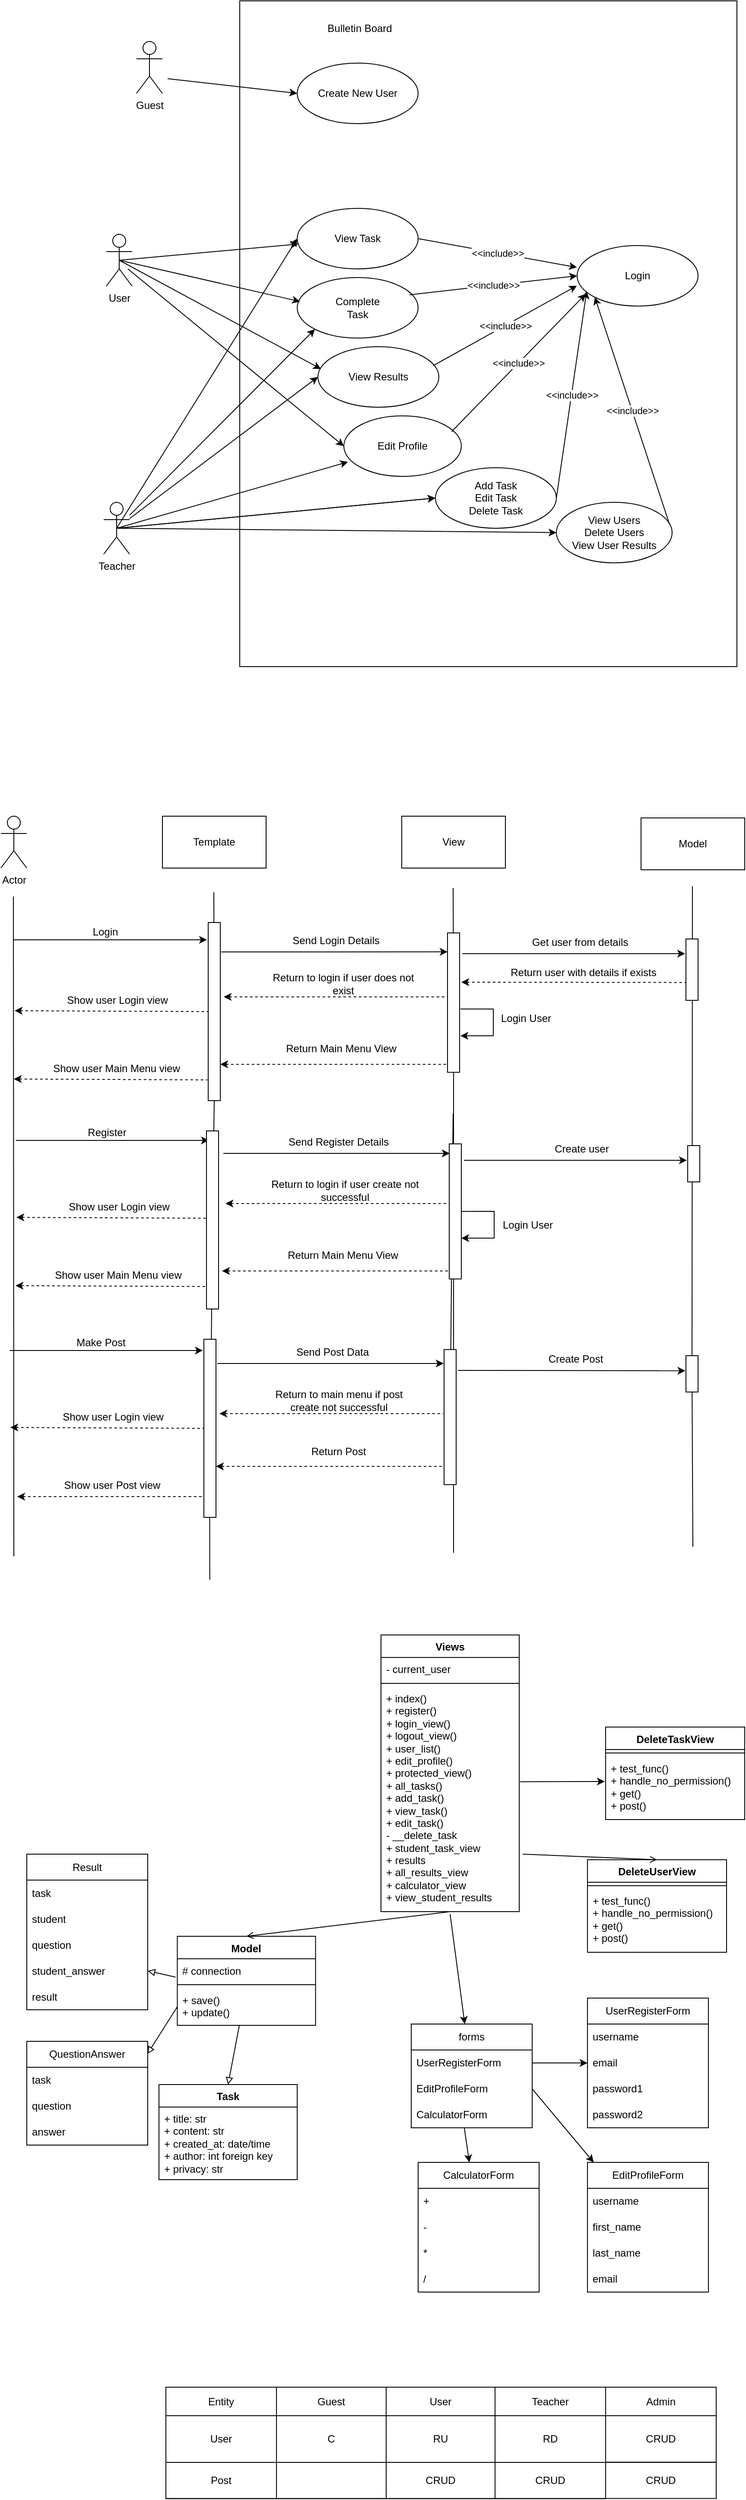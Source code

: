 <mxfile version="24.5.3" type="device">
  <diagram name="Page-1" id="8F4t9_7MLq8L4dwUqWH9">
    <mxGraphModel dx="2520" dy="3168" grid="1" gridSize="10" guides="1" tooltips="1" connect="1" arrows="1" fold="1" page="1" pageScale="1" pageWidth="827" pageHeight="1169" math="0" shadow="0">
      <root>
        <mxCell id="0" />
        <mxCell id="1" parent="0" />
        <mxCell id="VmfIMUJna8uvAX_Nch5G-1" value="" style="endArrow=none;html=1;rounded=0;" parent="1" target="VmfIMUJna8uvAX_Nch5G-127" edge="1">
          <mxGeometry width="50" height="50" relative="1" as="geometry">
            <mxPoint x="230.122" y="222" as="sourcePoint" />
            <mxPoint x="233.5" y="-88" as="targetPoint" />
          </mxGeometry>
        </mxCell>
        <mxCell id="VmfIMUJna8uvAX_Nch5G-2" value="" style="rounded=0;whiteSpace=wrap;html=1;" parent="1" vertex="1">
          <mxGeometry x="263.5" y="-1380" width="575.5" height="770" as="geometry" />
        </mxCell>
        <mxCell id="VmfIMUJna8uvAX_Nch5G-3" value="Model" style="swimlane;fontStyle=1;align=center;verticalAlign=top;childLayout=stackLayout;horizontal=1;startSize=26;horizontalStack=0;resizeParent=1;resizeParentMax=0;resizeLast=0;collapsible=1;marginBottom=0;whiteSpace=wrap;html=1;" parent="1" vertex="1">
          <mxGeometry x="191.25" y="858.5" width="160" height="103" as="geometry" />
        </mxCell>
        <mxCell id="VmfIMUJna8uvAX_Nch5G-4" value="# connection" style="text;strokeColor=none;fillColor=none;align=left;verticalAlign=top;spacingLeft=4;spacingRight=4;overflow=hidden;rotatable=0;points=[[0,0.5],[1,0.5]];portConstraint=eastwest;whiteSpace=wrap;html=1;" parent="VmfIMUJna8uvAX_Nch5G-3" vertex="1">
          <mxGeometry y="26" width="160" height="26" as="geometry" />
        </mxCell>
        <mxCell id="VmfIMUJna8uvAX_Nch5G-5" value="" style="line;strokeWidth=1;fillColor=none;align=left;verticalAlign=middle;spacingTop=-1;spacingLeft=3;spacingRight=3;rotatable=0;labelPosition=right;points=[];portConstraint=eastwest;strokeColor=inherit;" parent="VmfIMUJna8uvAX_Nch5G-3" vertex="1">
          <mxGeometry y="52" width="160" height="8" as="geometry" />
        </mxCell>
        <mxCell id="VmfIMUJna8uvAX_Nch5G-6" value="&lt;div&gt;+ save()&lt;/div&gt;&lt;div&gt;+ update()&lt;br&gt;&lt;/div&gt;" style="text;strokeColor=none;fillColor=none;align=left;verticalAlign=top;spacingLeft=4;spacingRight=4;overflow=hidden;rotatable=0;points=[[0,0.5],[1,0.5]];portConstraint=eastwest;whiteSpace=wrap;html=1;" parent="VmfIMUJna8uvAX_Nch5G-3" vertex="1">
          <mxGeometry y="60" width="160" height="43" as="geometry" />
        </mxCell>
        <mxCell id="VmfIMUJna8uvAX_Nch5G-7" value="Views" style="swimlane;fontStyle=1;align=center;verticalAlign=top;childLayout=stackLayout;horizontal=1;startSize=26;horizontalStack=0;resizeParent=1;resizeParentMax=0;resizeLast=0;collapsible=1;marginBottom=0;whiteSpace=wrap;html=1;" parent="1" vertex="1">
          <mxGeometry x="427" y="510" width="160" height="320" as="geometry" />
        </mxCell>
        <mxCell id="VmfIMUJna8uvAX_Nch5G-8" value="- current_user" style="text;strokeColor=none;fillColor=none;align=left;verticalAlign=top;spacingLeft=4;spacingRight=4;overflow=hidden;rotatable=0;points=[[0,0.5],[1,0.5]];portConstraint=eastwest;whiteSpace=wrap;html=1;" parent="VmfIMUJna8uvAX_Nch5G-7" vertex="1">
          <mxGeometry y="26" width="160" height="26" as="geometry" />
        </mxCell>
        <mxCell id="VmfIMUJna8uvAX_Nch5G-9" value="" style="line;strokeWidth=1;fillColor=none;align=left;verticalAlign=middle;spacingTop=-1;spacingLeft=3;spacingRight=3;rotatable=0;labelPosition=right;points=[];portConstraint=eastwest;strokeColor=inherit;" parent="VmfIMUJna8uvAX_Nch5G-7" vertex="1">
          <mxGeometry y="52" width="160" height="8" as="geometry" />
        </mxCell>
        <mxCell id="VmfIMUJna8uvAX_Nch5G-10" value="&lt;div&gt;+ index()&lt;/div&gt;&lt;div&gt;+ register()&lt;/div&gt;&lt;div&gt;+ login_view()&lt;br&gt;+ logout_view()&lt;/div&gt;&lt;div&gt;+ user_list()&lt;/div&gt;&lt;div&gt;+ edit_profile()&lt;/div&gt;&lt;div&gt;&lt;span style=&quot;background-color: initial;&quot;&gt;+ protected_view()&lt;/span&gt;&lt;/div&gt;&lt;div&gt;&lt;span style=&quot;background-color: initial;&quot;&gt;+ all_tasks()&lt;/span&gt;&lt;/div&gt;&lt;div&gt;&lt;span style=&quot;background-color: initial;&quot;&gt;+ add_task()&lt;br&gt;+ view_task()&lt;br&gt;+ edit_task()&lt;br&gt;- __delete_task&lt;br&gt;+ student_task_view&lt;br&gt;+ results&lt;br&gt;+ all_results_view&lt;/span&gt;&lt;/div&gt;&lt;div&gt;+ calculator_view&lt;br&gt;+ view_student_results&lt;/div&gt;" style="text;strokeColor=none;fillColor=none;align=left;verticalAlign=top;spacingLeft=4;spacingRight=4;overflow=hidden;rotatable=0;points=[[0,0.5],[1,0.5]];portConstraint=eastwest;whiteSpace=wrap;html=1;" parent="VmfIMUJna8uvAX_Nch5G-7" vertex="1">
          <mxGeometry y="60" width="160" height="260" as="geometry" />
        </mxCell>
        <mxCell id="VmfIMUJna8uvAX_Nch5G-11" value="DeleteUserView" style="swimlane;fontStyle=1;align=center;verticalAlign=top;childLayout=stackLayout;horizontal=1;startSize=26;horizontalStack=0;resizeParent=1;resizeParentMax=0;resizeLast=0;collapsible=1;marginBottom=0;whiteSpace=wrap;html=1;" parent="1" vertex="1">
          <mxGeometry x="666" y="770" width="161" height="107" as="geometry" />
        </mxCell>
        <mxCell id="VmfIMUJna8uvAX_Nch5G-12" value="" style="line;strokeWidth=1;fillColor=none;align=left;verticalAlign=middle;spacingTop=-1;spacingLeft=3;spacingRight=3;rotatable=0;labelPosition=right;points=[];portConstraint=eastwest;strokeColor=inherit;" parent="VmfIMUJna8uvAX_Nch5G-11" vertex="1">
          <mxGeometry y="26" width="161" height="8" as="geometry" />
        </mxCell>
        <mxCell id="VmfIMUJna8uvAX_Nch5G-13" value="&lt;div&gt;+ test_func()&lt;br&gt;+ handle_no_permission()&lt;br&gt;+ get()&lt;/div&gt;&lt;div&gt;+ post()&lt;/div&gt;" style="text;strokeColor=none;fillColor=none;align=left;verticalAlign=top;spacingLeft=4;spacingRight=4;overflow=hidden;rotatable=0;points=[[0,0.5],[1,0.5]];portConstraint=eastwest;whiteSpace=wrap;html=1;" parent="VmfIMUJna8uvAX_Nch5G-11" vertex="1">
          <mxGeometry y="34" width="161" height="73" as="geometry" />
        </mxCell>
        <mxCell id="VmfIMUJna8uvAX_Nch5G-21" value="Task" style="swimlane;fontStyle=1;align=center;verticalAlign=top;childLayout=stackLayout;horizontal=1;startSize=26;horizontalStack=0;resizeParent=1;resizeParentMax=0;resizeLast=0;collapsible=1;marginBottom=0;whiteSpace=wrap;html=1;" parent="1" vertex="1">
          <mxGeometry x="170" y="1030" width="160" height="110" as="geometry" />
        </mxCell>
        <mxCell id="VmfIMUJna8uvAX_Nch5G-22" value="&lt;div&gt;&lt;span style=&quot;background-color: initial;&quot;&gt;+ title: str&lt;/span&gt;&lt;br&gt;&lt;/div&gt;&lt;div&gt;+ content: str&lt;br&gt;&lt;/div&gt;&lt;div&gt;+ created_at: date/time&lt;br&gt;+ author: int foreign key&lt;/div&gt;&lt;div&gt;+ privacy: str&lt;/div&gt;" style="text;strokeColor=none;fillColor=none;align=left;verticalAlign=top;spacingLeft=4;spacingRight=4;overflow=hidden;rotatable=0;points=[[0,0.5],[1,0.5]];portConstraint=eastwest;whiteSpace=wrap;html=1;" parent="VmfIMUJna8uvAX_Nch5G-21" vertex="1">
          <mxGeometry y="26" width="160" height="84" as="geometry" />
        </mxCell>
        <mxCell id="VmfIMUJna8uvAX_Nch5G-25" value="" style="endArrow=none;html=1;rounded=0;entryX=0.5;entryY=1;entryDx=0;entryDy=0;exitX=0.5;exitY=0;exitDx=0;exitDy=0;startArrow=open;startFill=0;" parent="1" source="VmfIMUJna8uvAX_Nch5G-3" target="VmfIMUJna8uvAX_Nch5G-7" edge="1">
          <mxGeometry width="50" height="50" relative="1" as="geometry">
            <mxPoint x="485" y="1035" as="sourcePoint" />
            <mxPoint x="535" y="985" as="targetPoint" />
          </mxGeometry>
        </mxCell>
        <mxCell id="VmfIMUJna8uvAX_Nch5G-26" value="" style="endArrow=none;html=1;rounded=0;exitX=0.5;exitY=0;exitDx=0;exitDy=0;entryX=1.025;entryY=0.744;entryDx=0;entryDy=0;endFill=0;startArrow=open;startFill=0;entryPerimeter=0;" parent="1" source="VmfIMUJna8uvAX_Nch5G-11" target="VmfIMUJna8uvAX_Nch5G-10" edge="1">
          <mxGeometry width="50" height="50" relative="1" as="geometry">
            <mxPoint x="485" y="1035" as="sourcePoint" />
            <mxPoint x="535" y="985" as="targetPoint" />
          </mxGeometry>
        </mxCell>
        <mxCell id="VmfIMUJna8uvAX_Nch5G-28" value="" style="endArrow=block;html=1;rounded=0;entryX=0.5;entryY=0;entryDx=0;entryDy=0;endFill=0;exitX=0.448;exitY=1.012;exitDx=0;exitDy=0;exitPerimeter=0;" parent="1" target="VmfIMUJna8uvAX_Nch5G-21" edge="1" source="VmfIMUJna8uvAX_Nch5G-6">
          <mxGeometry width="50" height="50" relative="1" as="geometry">
            <mxPoint x="238" y="918" as="sourcePoint" />
            <mxPoint x="76" y="994" as="targetPoint" />
          </mxGeometry>
        </mxCell>
        <mxCell id="VmfIMUJna8uvAX_Nch5G-30" value="Actor" style="shape=umlActor;verticalLabelPosition=bottom;verticalAlign=top;html=1;outlineConnect=0;" parent="1" vertex="1">
          <mxGeometry x="-13" y="-437" width="30" height="60" as="geometry" />
        </mxCell>
        <mxCell id="VmfIMUJna8uvAX_Nch5G-31" value="Template" style="rounded=0;whiteSpace=wrap;html=1;" parent="1" vertex="1">
          <mxGeometry x="174" y="-437" width="120" height="60" as="geometry" />
        </mxCell>
        <mxCell id="VmfIMUJna8uvAX_Nch5G-32" value="Model" style="rounded=0;whiteSpace=wrap;html=1;" parent="1" vertex="1">
          <mxGeometry x="728" y="-435" width="120" height="60" as="geometry" />
        </mxCell>
        <mxCell id="VmfIMUJna8uvAX_Nch5G-33" value="View" style="rounded=0;whiteSpace=wrap;html=1;" parent="1" vertex="1">
          <mxGeometry x="451" y="-437" width="120" height="60" as="geometry" />
        </mxCell>
        <mxCell id="VmfIMUJna8uvAX_Nch5G-34" value="" style="endArrow=none;html=1;rounded=0;" parent="1" edge="1">
          <mxGeometry width="50" height="50" relative="1" as="geometry">
            <mxPoint x="2" y="419" as="sourcePoint" />
            <mxPoint x="1.5" y="-344" as="targetPoint" />
          </mxGeometry>
        </mxCell>
        <mxCell id="VmfIMUJna8uvAX_Nch5G-35" value="" style="endArrow=none;html=1;rounded=0;" parent="1" source="VmfIMUJna8uvAX_Nch5G-50" edge="1">
          <mxGeometry width="50" height="50" relative="1" as="geometry">
            <mxPoint x="233.5" y="145" as="sourcePoint" />
            <mxPoint x="233.5" y="-349" as="targetPoint" />
          </mxGeometry>
        </mxCell>
        <mxCell id="VmfIMUJna8uvAX_Nch5G-36" value="" style="endArrow=none;html=1;rounded=0;" parent="1" source="VmfIMUJna8uvAX_Nch5G-52" edge="1">
          <mxGeometry width="50" height="50" relative="1" as="geometry">
            <mxPoint x="510.5" y="140" as="sourcePoint" />
            <mxPoint x="510.5" y="-354" as="targetPoint" />
          </mxGeometry>
        </mxCell>
        <mxCell id="VmfIMUJna8uvAX_Nch5G-37" value="" style="endArrow=none;html=1;rounded=0;" parent="1" source="VmfIMUJna8uvAX_Nch5G-126" edge="1">
          <mxGeometry width="50" height="50" relative="1" as="geometry">
            <mxPoint x="788" y="408" as="sourcePoint" />
            <mxPoint x="787.5" y="-356" as="targetPoint" />
          </mxGeometry>
        </mxCell>
        <mxCell id="VmfIMUJna8uvAX_Nch5G-38" value="" style="endArrow=classic;html=1;rounded=0;entryX=-0.107;entryY=0.097;entryDx=0;entryDy=0;entryPerimeter=0;" parent="1" target="VmfIMUJna8uvAX_Nch5G-50" edge="1">
          <mxGeometry width="50" height="50" relative="1" as="geometry">
            <mxPoint x="2" y="-294" as="sourcePoint" />
            <mxPoint x="208" y="-294" as="targetPoint" />
          </mxGeometry>
        </mxCell>
        <mxCell id="VmfIMUJna8uvAX_Nch5G-39" value="Login" style="text;html=1;align=center;verticalAlign=middle;whiteSpace=wrap;rounded=0;" parent="1" vertex="1">
          <mxGeometry x="27" y="-318" width="162" height="30" as="geometry" />
        </mxCell>
        <mxCell id="VmfIMUJna8uvAX_Nch5G-40" value="Return Main Menu View" style="text;html=1;align=center;verticalAlign=middle;whiteSpace=wrap;rounded=0;" parent="1" vertex="1">
          <mxGeometry x="300" y="-183" width="162" height="30" as="geometry" />
        </mxCell>
        <mxCell id="VmfIMUJna8uvAX_Nch5G-41" value="" style="endArrow=none;html=1;rounded=0;startArrow=classic;startFill=1;endFill=0;entryX=0;entryY=0.75;entryDx=0;entryDy=0;exitX=1;exitY=0.621;exitDx=0;exitDy=0;exitPerimeter=0;dashed=1;" parent="1" edge="1">
          <mxGeometry width="50" height="50" relative="1" as="geometry">
            <mxPoint x="241" y="-150.004" as="sourcePoint" />
            <mxPoint x="504" y="-149.94" as="targetPoint" />
          </mxGeometry>
        </mxCell>
        <mxCell id="VmfIMUJna8uvAX_Nch5G-42" value="Get user from details" style="text;html=1;align=center;verticalAlign=middle;whiteSpace=wrap;rounded=0;" parent="1" vertex="1">
          <mxGeometry x="555" y="-306" width="205" height="30" as="geometry" />
        </mxCell>
        <mxCell id="VmfIMUJna8uvAX_Nch5G-43" value="" style="endArrow=classic;html=1;rounded=0;" parent="1" edge="1">
          <mxGeometry width="50" height="50" relative="1" as="geometry">
            <mxPoint x="521" y="-278" as="sourcePoint" />
            <mxPoint x="779" y="-278" as="targetPoint" />
          </mxGeometry>
        </mxCell>
        <mxCell id="VmfIMUJna8uvAX_Nch5G-44" value="" style="endArrow=none;html=1;rounded=0;startArrow=classic;startFill=1;endFill=0;entryX=0;entryY=0.709;entryDx=0;entryDy=0;entryPerimeter=0;dashed=1;" parent="1" target="VmfIMUJna8uvAX_Nch5G-53" edge="1">
          <mxGeometry width="50" height="50" relative="1" as="geometry">
            <mxPoint x="520" y="-245" as="sourcePoint" />
            <mxPoint x="770" y="-243" as="targetPoint" />
          </mxGeometry>
        </mxCell>
        <mxCell id="VmfIMUJna8uvAX_Nch5G-45" value="Return user with details if exists" style="text;html=1;align=center;verticalAlign=middle;whiteSpace=wrap;rounded=0;" parent="1" vertex="1">
          <mxGeometry x="559" y="-271" width="205" height="30" as="geometry" />
        </mxCell>
        <mxCell id="VmfIMUJna8uvAX_Nch5G-46" value="Show user Main Menu view" style="text;html=1;align=center;verticalAlign=middle;whiteSpace=wrap;rounded=0;" parent="1" vertex="1">
          <mxGeometry x="40" y="-160" width="162" height="30" as="geometry" />
        </mxCell>
        <mxCell id="VmfIMUJna8uvAX_Nch5G-47" value="" style="endArrow=none;html=1;rounded=0;endFill=0;startArrow=classic;startFill=1;dashed=1;" parent="1" edge="1">
          <mxGeometry width="50" height="50" relative="1" as="geometry">
            <mxPoint x="2" y="-133" as="sourcePoint" />
            <mxPoint x="226" y="-132" as="targetPoint" />
          </mxGeometry>
        </mxCell>
        <mxCell id="VmfIMUJna8uvAX_Nch5G-48" value="" style="endArrow=none;html=1;rounded=0;startArrow=classic;startFill=1;endFill=0;dashed=1;" parent="1" edge="1">
          <mxGeometry width="50" height="50" relative="1" as="geometry">
            <mxPoint x="245" y="-228" as="sourcePoint" />
            <mxPoint x="504" y="-228" as="targetPoint" />
          </mxGeometry>
        </mxCell>
        <mxCell id="VmfIMUJna8uvAX_Nch5G-49" value="Return to login if user does not exist" style="text;html=1;align=center;verticalAlign=middle;whiteSpace=wrap;rounded=0;" parent="1" vertex="1">
          <mxGeometry x="297" y="-258" width="173" height="30" as="geometry" />
        </mxCell>
        <mxCell id="VmfIMUJna8uvAX_Nch5G-50" value="" style="rounded=0;whiteSpace=wrap;html=1;" parent="1" vertex="1">
          <mxGeometry x="227" y="-314" width="14" height="206" as="geometry" />
        </mxCell>
        <mxCell id="VmfIMUJna8uvAX_Nch5G-51" value="" style="endArrow=none;html=1;rounded=0;" parent="1" target="VmfIMUJna8uvAX_Nch5G-52" edge="1">
          <mxGeometry width="50" height="50" relative="1" as="geometry">
            <mxPoint x="511" y="415" as="sourcePoint" />
            <mxPoint x="510.5" y="-354" as="targetPoint" />
          </mxGeometry>
        </mxCell>
        <mxCell id="VmfIMUJna8uvAX_Nch5G-52" value="" style="rounded=0;whiteSpace=wrap;html=1;" parent="1" vertex="1">
          <mxGeometry x="504" y="-302" width="14" height="161.25" as="geometry" />
        </mxCell>
        <mxCell id="VmfIMUJna8uvAX_Nch5G-53" value="" style="rounded=0;whiteSpace=wrap;html=1;" parent="1" vertex="1">
          <mxGeometry x="780" y="-295" width="14" height="71" as="geometry" />
        </mxCell>
        <mxCell id="VmfIMUJna8uvAX_Nch5G-54" value="" style="endArrow=none;html=1;rounded=0;entryX=0.5;entryY=1;entryDx=0;entryDy=0;" parent="1" source="VmfIMUJna8uvAX_Nch5G-127" target="VmfIMUJna8uvAX_Nch5G-50" edge="1">
          <mxGeometry width="50" height="50" relative="1" as="geometry">
            <mxPoint x="230.122" y="222" as="sourcePoint" />
            <mxPoint x="233.5" y="-88" as="targetPoint" />
          </mxGeometry>
        </mxCell>
        <mxCell id="VmfIMUJna8uvAX_Nch5G-55" value="" style="endArrow=none;html=1;rounded=0;" parent="1" source="VmfIMUJna8uvAX_Nch5G-130" edge="1">
          <mxGeometry width="50" height="50" relative="1" as="geometry">
            <mxPoint x="506.353" y="324.25" as="sourcePoint" />
            <mxPoint x="510.5" y="-93" as="targetPoint" />
          </mxGeometry>
        </mxCell>
        <mxCell id="VmfIMUJna8uvAX_Nch5G-56" value="" style="endArrow=none;html=1;rounded=0;" parent="1" edge="1">
          <mxGeometry width="50" height="50" relative="1" as="geometry">
            <mxPoint x="228.822" y="446" as="sourcePoint" />
            <mxPoint x="228.5" y="259" as="targetPoint" />
          </mxGeometry>
        </mxCell>
        <mxCell id="VmfIMUJna8uvAX_Nch5G-57" value="Guest" style="shape=umlActor;verticalLabelPosition=bottom;verticalAlign=top;html=1;" parent="1" vertex="1">
          <mxGeometry x="144" y="-1333" width="30" height="60" as="geometry" />
        </mxCell>
        <mxCell id="VmfIMUJna8uvAX_Nch5G-59" value="User" style="shape=umlActor;verticalLabelPosition=bottom;verticalAlign=top;html=1;" parent="1" vertex="1">
          <mxGeometry x="109" y="-1110" width="30" height="60" as="geometry" />
        </mxCell>
        <mxCell id="VmfIMUJna8uvAX_Nch5G-62" value="Create New User" style="ellipse;whiteSpace=wrap;html=1;" parent="1" vertex="1">
          <mxGeometry x="330" y="-1308" width="140" height="70" as="geometry" />
        </mxCell>
        <mxCell id="VmfIMUJna8uvAX_Nch5G-63" value="Complete&lt;br&gt;Task" style="ellipse;whiteSpace=wrap;html=1;" parent="1" vertex="1">
          <mxGeometry x="330" y="-1060" width="140" height="70" as="geometry" />
        </mxCell>
        <mxCell id="VmfIMUJna8uvAX_Nch5G-65" value="" style="endArrow=classic;html=1;rounded=0;entryX=0;entryY=0.5;entryDx=0;entryDy=0;" parent="1" target="VmfIMUJna8uvAX_Nch5G-62" edge="1">
          <mxGeometry width="50" height="50" relative="1" as="geometry">
            <mxPoint x="180" y="-1290" as="sourcePoint" />
            <mxPoint x="212.5" y="-1287" as="targetPoint" />
          </mxGeometry>
        </mxCell>
        <mxCell id="VmfIMUJna8uvAX_Nch5G-66" value="" style="endArrow=classic;html=1;rounded=0;entryX=0;entryY=0.5;entryDx=0;entryDy=0;exitX=0.5;exitY=0.5;exitDx=0;exitDy=0;exitPerimeter=0;" parent="1" target="VmfIMUJna8uvAX_Nch5G-60" edge="1" source="uXSR7-SmREssKxC1hoRy-2">
          <mxGeometry width="50" height="50" relative="1" as="geometry">
            <mxPoint x="140" y="-970" as="sourcePoint" />
            <mxPoint x="325" y="-1022" as="targetPoint" />
          </mxGeometry>
        </mxCell>
        <mxCell id="VmfIMUJna8uvAX_Nch5G-67" value="" style="endArrow=classic;html=1;rounded=0;exitX=0.5;exitY=0.5;exitDx=0;exitDy=0;exitPerimeter=0;" parent="1" target="VmfIMUJna8uvAX_Nch5G-61" edge="1" source="VmfIMUJna8uvAX_Nch5G-59">
          <mxGeometry width="50" height="50" relative="1" as="geometry">
            <mxPoint x="140" y="-968" as="sourcePoint" />
            <mxPoint x="336" y="-1033" as="targetPoint" />
          </mxGeometry>
        </mxCell>
        <mxCell id="VmfIMUJna8uvAX_Nch5G-68" value="" style="endArrow=classic;html=1;rounded=0;entryX=0.023;entryY=0.396;entryDx=0;entryDy=0;entryPerimeter=0;exitX=0.5;exitY=0.5;exitDx=0;exitDy=0;exitPerimeter=0;" parent="1" target="VmfIMUJna8uvAX_Nch5G-63" edge="1" source="VmfIMUJna8uvAX_Nch5G-59">
          <mxGeometry width="50" height="50" relative="1" as="geometry">
            <mxPoint x="138" y="-967" as="sourcePoint" />
            <mxPoint x="315" y="-933" as="targetPoint" />
          </mxGeometry>
        </mxCell>
        <mxCell id="VmfIMUJna8uvAX_Nch5G-70" value="" style="childLayout=tableLayout;recursiveResize=0;shadow=0;fillColor=none;" parent="1" vertex="1">
          <mxGeometry x="178" y="1380" width="509" height="128.75" as="geometry" />
        </mxCell>
        <mxCell id="VmfIMUJna8uvAX_Nch5G-71" value="" style="shape=tableRow;horizontal=0;startSize=0;swimlaneHead=0;swimlaneBody=0;top=0;left=0;bottom=0;right=0;dropTarget=0;collapsible=0;recursiveResize=0;expand=0;fontStyle=0;fillColor=none;strokeColor=inherit;" parent="VmfIMUJna8uvAX_Nch5G-70" vertex="1">
          <mxGeometry width="509" height="33" as="geometry" />
        </mxCell>
        <mxCell id="VmfIMUJna8uvAX_Nch5G-72" value="Entity" style="connectable=0;recursiveResize=0;strokeColor=inherit;fillColor=none;align=center;whiteSpace=wrap;html=1;" parent="VmfIMUJna8uvAX_Nch5G-71" vertex="1">
          <mxGeometry width="128" height="33" as="geometry">
            <mxRectangle width="128" height="33" as="alternateBounds" />
          </mxGeometry>
        </mxCell>
        <mxCell id="VmfIMUJna8uvAX_Nch5G-73" value="Guest" style="connectable=0;recursiveResize=0;strokeColor=inherit;fillColor=none;align=center;whiteSpace=wrap;html=1;" parent="VmfIMUJna8uvAX_Nch5G-71" vertex="1">
          <mxGeometry x="128" width="127" height="33" as="geometry">
            <mxRectangle width="127" height="33" as="alternateBounds" />
          </mxGeometry>
        </mxCell>
        <mxCell id="VmfIMUJna8uvAX_Nch5G-74" value="User" style="connectable=0;recursiveResize=0;strokeColor=inherit;fillColor=none;align=center;whiteSpace=wrap;html=1;" parent="VmfIMUJna8uvAX_Nch5G-71" vertex="1">
          <mxGeometry x="255" width="126" height="33" as="geometry">
            <mxRectangle width="126" height="33" as="alternateBounds" />
          </mxGeometry>
        </mxCell>
        <mxCell id="VmfIMUJna8uvAX_Nch5G-75" value="Teacher" style="connectable=0;recursiveResize=0;strokeColor=inherit;fillColor=none;align=center;whiteSpace=wrap;html=1;" parent="VmfIMUJna8uvAX_Nch5G-71" vertex="1">
          <mxGeometry x="381" width="128" height="33" as="geometry">
            <mxRectangle width="128" height="33" as="alternateBounds" />
          </mxGeometry>
        </mxCell>
        <mxCell id="VmfIMUJna8uvAX_Nch5G-76" style="shape=tableRow;horizontal=0;startSize=0;swimlaneHead=0;swimlaneBody=0;top=0;left=0;bottom=0;right=0;dropTarget=0;collapsible=0;recursiveResize=0;expand=0;fontStyle=0;fillColor=none;strokeColor=inherit;" parent="VmfIMUJna8uvAX_Nch5G-70" vertex="1">
          <mxGeometry y="33" width="509" height="54" as="geometry" />
        </mxCell>
        <mxCell id="VmfIMUJna8uvAX_Nch5G-77" value="User" style="connectable=0;recursiveResize=0;strokeColor=inherit;fillColor=none;align=center;whiteSpace=wrap;html=1;" parent="VmfIMUJna8uvAX_Nch5G-76" vertex="1">
          <mxGeometry width="128" height="54" as="geometry">
            <mxRectangle width="128" height="54" as="alternateBounds" />
          </mxGeometry>
        </mxCell>
        <mxCell id="VmfIMUJna8uvAX_Nch5G-78" value="C" style="connectable=0;recursiveResize=0;strokeColor=inherit;fillColor=none;align=center;whiteSpace=wrap;html=1;" parent="VmfIMUJna8uvAX_Nch5G-76" vertex="1">
          <mxGeometry x="128" width="127" height="54" as="geometry">
            <mxRectangle width="127" height="54" as="alternateBounds" />
          </mxGeometry>
        </mxCell>
        <mxCell id="VmfIMUJna8uvAX_Nch5G-79" value="RU" style="connectable=0;recursiveResize=0;strokeColor=inherit;fillColor=none;align=center;whiteSpace=wrap;html=1;" parent="VmfIMUJna8uvAX_Nch5G-76" vertex="1">
          <mxGeometry x="255" width="126" height="54" as="geometry">
            <mxRectangle width="126" height="54" as="alternateBounds" />
          </mxGeometry>
        </mxCell>
        <mxCell id="VmfIMUJna8uvAX_Nch5G-80" value="RD" style="connectable=0;recursiveResize=0;strokeColor=inherit;fillColor=none;align=center;whiteSpace=wrap;html=1;" parent="VmfIMUJna8uvAX_Nch5G-76" vertex="1">
          <mxGeometry x="381" width="128" height="54" as="geometry">
            <mxRectangle width="128" height="54" as="alternateBounds" />
          </mxGeometry>
        </mxCell>
        <mxCell id="VmfIMUJna8uvAX_Nch5G-81" style="shape=tableRow;horizontal=0;startSize=0;swimlaneHead=0;swimlaneBody=0;top=0;left=0;bottom=0;right=0;dropTarget=0;collapsible=0;recursiveResize=0;expand=0;fontStyle=0;fillColor=none;strokeColor=inherit;" parent="VmfIMUJna8uvAX_Nch5G-70" vertex="1">
          <mxGeometry y="87" width="509" height="42" as="geometry" />
        </mxCell>
        <mxCell id="VmfIMUJna8uvAX_Nch5G-82" value="Post" style="connectable=0;recursiveResize=0;strokeColor=inherit;fillColor=none;align=center;whiteSpace=wrap;html=1;" parent="VmfIMUJna8uvAX_Nch5G-81" vertex="1">
          <mxGeometry width="128" height="42" as="geometry">
            <mxRectangle width="128" height="42" as="alternateBounds" />
          </mxGeometry>
        </mxCell>
        <mxCell id="VmfIMUJna8uvAX_Nch5G-83" value="" style="connectable=0;recursiveResize=0;strokeColor=inherit;fillColor=none;align=center;whiteSpace=wrap;html=1;" parent="VmfIMUJna8uvAX_Nch5G-81" vertex="1">
          <mxGeometry x="128" width="127" height="42" as="geometry">
            <mxRectangle width="127" height="42" as="alternateBounds" />
          </mxGeometry>
        </mxCell>
        <mxCell id="VmfIMUJna8uvAX_Nch5G-84" value="CRUD" style="connectable=0;recursiveResize=0;strokeColor=inherit;fillColor=none;align=center;whiteSpace=wrap;html=1;" parent="VmfIMUJna8uvAX_Nch5G-81" vertex="1">
          <mxGeometry x="255" width="126" height="42" as="geometry">
            <mxRectangle width="126" height="42" as="alternateBounds" />
          </mxGeometry>
        </mxCell>
        <mxCell id="VmfIMUJna8uvAX_Nch5G-85" value="CRUD" style="connectable=0;recursiveResize=0;strokeColor=inherit;fillColor=none;align=center;whiteSpace=wrap;html=1;" parent="VmfIMUJna8uvAX_Nch5G-81" vertex="1">
          <mxGeometry x="381" width="128" height="42" as="geometry">
            <mxRectangle width="128" height="42" as="alternateBounds" />
          </mxGeometry>
        </mxCell>
        <mxCell id="VmfIMUJna8uvAX_Nch5G-86" value="Bulletin Board" style="text;html=1;align=center;verticalAlign=middle;whiteSpace=wrap;rounded=0;" parent="1" vertex="1">
          <mxGeometry x="346" y="-1363" width="113" height="30" as="geometry" />
        </mxCell>
        <mxCell id="VmfIMUJna8uvAX_Nch5G-87" value="Login User" style="text;html=1;align=center;verticalAlign=middle;whiteSpace=wrap;rounded=0;" parent="1" vertex="1">
          <mxGeometry x="555" y="-218" width="80" height="30" as="geometry" />
        </mxCell>
        <mxCell id="VmfIMUJna8uvAX_Nch5G-88" value="Show user Login view" style="text;html=1;align=center;verticalAlign=middle;whiteSpace=wrap;rounded=0;" parent="1" vertex="1">
          <mxGeometry x="41" y="-239" width="162" height="30" as="geometry" />
        </mxCell>
        <mxCell id="VmfIMUJna8uvAX_Nch5G-89" value="" style="endArrow=none;html=1;rounded=0;endFill=0;startArrow=classic;startFill=1;dashed=1;" parent="1" edge="1">
          <mxGeometry width="50" height="50" relative="1" as="geometry">
            <mxPoint x="3" y="-212" as="sourcePoint" />
            <mxPoint x="227" y="-211" as="targetPoint" />
          </mxGeometry>
        </mxCell>
        <mxCell id="VmfIMUJna8uvAX_Nch5G-90" value="" style="endArrow=classic;html=1;rounded=0;entryX=-0.107;entryY=0.097;entryDx=0;entryDy=0;entryPerimeter=0;" parent="1" edge="1">
          <mxGeometry width="50" height="50" relative="1" as="geometry">
            <mxPoint x="4.25" y="-62" as="sourcePoint" />
            <mxPoint x="227.752" y="-62.018" as="targetPoint" />
          </mxGeometry>
        </mxCell>
        <mxCell id="VmfIMUJna8uvAX_Nch5G-91" value="Register" style="text;html=1;align=center;verticalAlign=middle;whiteSpace=wrap;rounded=0;" parent="1" vertex="1">
          <mxGeometry x="29.25" y="-86" width="162" height="30" as="geometry" />
        </mxCell>
        <mxCell id="VmfIMUJna8uvAX_Nch5G-92" value="Return Main Menu View" style="text;html=1;align=center;verticalAlign=middle;whiteSpace=wrap;rounded=0;" parent="1" vertex="1">
          <mxGeometry x="302" y="56" width="162" height="30" as="geometry" />
        </mxCell>
        <mxCell id="VmfIMUJna8uvAX_Nch5G-93" value="" style="endArrow=none;html=1;rounded=0;startArrow=classic;startFill=1;endFill=0;entryX=0;entryY=0.75;entryDx=0;entryDy=0;exitX=1;exitY=0.621;exitDx=0;exitDy=0;exitPerimeter=0;dashed=1;" parent="1" edge="1">
          <mxGeometry width="50" height="50" relative="1" as="geometry">
            <mxPoint x="243" y="88.996" as="sourcePoint" />
            <mxPoint x="506" y="89.06" as="targetPoint" />
          </mxGeometry>
        </mxCell>
        <mxCell id="VmfIMUJna8uvAX_Nch5G-94" value="Create user" style="text;html=1;align=center;verticalAlign=middle;whiteSpace=wrap;rounded=0;" parent="1" vertex="1">
          <mxGeometry x="557" y="-67" width="205" height="30" as="geometry" />
        </mxCell>
        <mxCell id="VmfIMUJna8uvAX_Nch5G-95" value="" style="endArrow=classic;html=1;rounded=0;" parent="1" edge="1">
          <mxGeometry width="50" height="50" relative="1" as="geometry">
            <mxPoint x="523" y="-39" as="sourcePoint" />
            <mxPoint x="781" y="-39" as="targetPoint" />
          </mxGeometry>
        </mxCell>
        <mxCell id="VmfIMUJna8uvAX_Nch5G-96" value="Show user Main Menu view" style="text;html=1;align=center;verticalAlign=middle;whiteSpace=wrap;rounded=0;" parent="1" vertex="1">
          <mxGeometry x="42" y="79" width="162" height="30" as="geometry" />
        </mxCell>
        <mxCell id="VmfIMUJna8uvAX_Nch5G-97" value="" style="endArrow=none;html=1;rounded=0;endFill=0;startArrow=classic;startFill=1;dashed=1;" parent="1" edge="1">
          <mxGeometry width="50" height="50" relative="1" as="geometry">
            <mxPoint x="4" y="106" as="sourcePoint" />
            <mxPoint x="228" y="107" as="targetPoint" />
          </mxGeometry>
        </mxCell>
        <mxCell id="VmfIMUJna8uvAX_Nch5G-98" value="" style="endArrow=none;html=1;rounded=0;startArrow=classic;startFill=1;endFill=0;dashed=1;" parent="1" edge="1">
          <mxGeometry width="50" height="50" relative="1" as="geometry">
            <mxPoint x="247" y="11" as="sourcePoint" />
            <mxPoint x="506" y="11" as="targetPoint" />
          </mxGeometry>
        </mxCell>
        <mxCell id="VmfIMUJna8uvAX_Nch5G-99" value="Return to login if user create not successful" style="text;html=1;align=center;verticalAlign=middle;whiteSpace=wrap;rounded=0;" parent="1" vertex="1">
          <mxGeometry x="299" y="-19" width="173" height="30" as="geometry" />
        </mxCell>
        <mxCell id="VmfIMUJna8uvAX_Nch5G-100" value="" style="rounded=0;whiteSpace=wrap;html=1;" parent="1" vertex="1">
          <mxGeometry x="506" y="-58" width="14" height="156.25" as="geometry" />
        </mxCell>
        <mxCell id="VmfIMUJna8uvAX_Nch5G-101" value="" style="rounded=0;whiteSpace=wrap;html=1;" parent="1" vertex="1">
          <mxGeometry x="782" y="-56" width="14" height="42" as="geometry" />
        </mxCell>
        <mxCell id="VmfIMUJna8uvAX_Nch5G-102" value="" style="endArrow=classic;html=1;rounded=0;exitX=1;exitY=0.5;exitDx=0;exitDy=0;entryX=1;entryY=0.698;entryDx=0;entryDy=0;entryPerimeter=0;" parent="1" source="VmfIMUJna8uvAX_Nch5G-100" target="VmfIMUJna8uvAX_Nch5G-100" edge="1">
          <mxGeometry width="50" height="50" relative="1" as="geometry">
            <mxPoint x="602" y="124" as="sourcePoint" />
            <mxPoint x="640" y="37" as="targetPoint" />
            <Array as="points">
              <mxPoint x="558" y="20" />
              <mxPoint x="558" y="51" />
            </Array>
          </mxGeometry>
        </mxCell>
        <mxCell id="VmfIMUJna8uvAX_Nch5G-103" value="Login User" style="text;html=1;align=center;verticalAlign=middle;whiteSpace=wrap;rounded=0;" parent="1" vertex="1">
          <mxGeometry x="557" y="21" width="80" height="30" as="geometry" />
        </mxCell>
        <mxCell id="VmfIMUJna8uvAX_Nch5G-104" value="Show user Login view" style="text;html=1;align=center;verticalAlign=middle;whiteSpace=wrap;rounded=0;" parent="1" vertex="1">
          <mxGeometry x="43" width="162" height="30" as="geometry" />
        </mxCell>
        <mxCell id="VmfIMUJna8uvAX_Nch5G-105" value="" style="endArrow=none;html=1;rounded=0;endFill=0;startArrow=classic;startFill=1;dashed=1;" parent="1" edge="1">
          <mxGeometry width="50" height="50" relative="1" as="geometry">
            <mxPoint x="5" y="27" as="sourcePoint" />
            <mxPoint x="229" y="28" as="targetPoint" />
          </mxGeometry>
        </mxCell>
        <mxCell id="VmfIMUJna8uvAX_Nch5G-106" value="Send Login Details" style="text;html=1;align=center;verticalAlign=middle;whiteSpace=wrap;rounded=0;" parent="1" vertex="1">
          <mxGeometry x="294" y="-308" width="162" height="30" as="geometry" />
        </mxCell>
        <mxCell id="VmfIMUJna8uvAX_Nch5G-107" value="" style="endArrow=classic;html=1;rounded=0;entryX=0;entryY=0.136;entryDx=0;entryDy=0;entryPerimeter=0;" parent="1" target="VmfIMUJna8uvAX_Nch5G-52" edge="1">
          <mxGeometry width="50" height="50" relative="1" as="geometry">
            <mxPoint x="242" y="-280.03" as="sourcePoint" />
            <mxPoint x="498.002" y="-281.999" as="targetPoint" />
          </mxGeometry>
        </mxCell>
        <mxCell id="VmfIMUJna8uvAX_Nch5G-108" value="Send Register Details" style="text;html=1;align=center;verticalAlign=middle;whiteSpace=wrap;rounded=0;" parent="1" vertex="1">
          <mxGeometry x="296.5" y="-75" width="162" height="30" as="geometry" />
        </mxCell>
        <mxCell id="VmfIMUJna8uvAX_Nch5G-109" value="" style="endArrow=classic;html=1;rounded=0;entryX=0;entryY=0.136;entryDx=0;entryDy=0;entryPerimeter=0;" parent="1" edge="1">
          <mxGeometry width="50" height="50" relative="1" as="geometry">
            <mxPoint x="244.5" y="-47.03" as="sourcePoint" />
            <mxPoint x="506.5" y="-47" as="targetPoint" />
          </mxGeometry>
        </mxCell>
        <mxCell id="VmfIMUJna8uvAX_Nch5G-110" value="" style="endArrow=classic;html=1;rounded=0;entryX=-0.107;entryY=0.097;entryDx=0;entryDy=0;entryPerimeter=0;" parent="1" edge="1">
          <mxGeometry width="50" height="50" relative="1" as="geometry">
            <mxPoint x="-2.75" y="181" as="sourcePoint" />
            <mxPoint x="220.752" y="180.982" as="targetPoint" />
          </mxGeometry>
        </mxCell>
        <mxCell id="VmfIMUJna8uvAX_Nch5G-111" value="Make Post" style="text;html=1;align=center;verticalAlign=middle;whiteSpace=wrap;rounded=0;" parent="1" vertex="1">
          <mxGeometry x="22.25" y="157" width="162" height="30" as="geometry" />
        </mxCell>
        <mxCell id="VmfIMUJna8uvAX_Nch5G-112" value="Return Post" style="text;html=1;align=center;verticalAlign=middle;whiteSpace=wrap;rounded=0;" parent="1" vertex="1">
          <mxGeometry x="296.5" y="283" width="162" height="30" as="geometry" />
        </mxCell>
        <mxCell id="VmfIMUJna8uvAX_Nch5G-113" value="" style="endArrow=none;html=1;rounded=0;startArrow=classic;startFill=1;endFill=0;entryX=0;entryY=0.75;entryDx=0;entryDy=0;exitX=1;exitY=0.621;exitDx=0;exitDy=0;exitPerimeter=0;dashed=1;" parent="1" edge="1">
          <mxGeometry width="50" height="50" relative="1" as="geometry">
            <mxPoint x="236" y="314.996" as="sourcePoint" />
            <mxPoint x="499" y="315.06" as="targetPoint" />
          </mxGeometry>
        </mxCell>
        <mxCell id="VmfIMUJna8uvAX_Nch5G-114" value="Create Post" style="text;html=1;align=center;verticalAlign=middle;whiteSpace=wrap;rounded=0;" parent="1" vertex="1">
          <mxGeometry x="550" y="176" width="205" height="30" as="geometry" />
        </mxCell>
        <mxCell id="VmfIMUJna8uvAX_Nch5G-115" value="" style="endArrow=classic;html=1;rounded=0;entryX=-0.05;entryY=0.414;entryDx=0;entryDy=0;entryPerimeter=0;" parent="1" target="VmfIMUJna8uvAX_Nch5G-126" edge="1">
          <mxGeometry width="50" height="50" relative="1" as="geometry">
            <mxPoint x="516" y="204" as="sourcePoint" />
            <mxPoint x="774" y="204" as="targetPoint" />
          </mxGeometry>
        </mxCell>
        <mxCell id="VmfIMUJna8uvAX_Nch5G-116" value="Show user Post view" style="text;html=1;align=center;verticalAlign=middle;whiteSpace=wrap;rounded=0;" parent="1" vertex="1">
          <mxGeometry x="35" y="322" width="162" height="30" as="geometry" />
        </mxCell>
        <mxCell id="VmfIMUJna8uvAX_Nch5G-117" value="" style="endArrow=none;html=1;rounded=0;endFill=0;startArrow=classic;startFill=1;dashed=1;" parent="1" edge="1">
          <mxGeometry width="50" height="50" relative="1" as="geometry">
            <mxPoint x="6" y="350" as="sourcePoint" />
            <mxPoint x="221" y="350" as="targetPoint" />
          </mxGeometry>
        </mxCell>
        <mxCell id="VmfIMUJna8uvAX_Nch5G-118" value="" style="endArrow=none;html=1;rounded=0;startArrow=classic;startFill=1;endFill=0;dashed=1;" parent="1" edge="1">
          <mxGeometry width="50" height="50" relative="1" as="geometry">
            <mxPoint x="240" y="254" as="sourcePoint" />
            <mxPoint x="499" y="254" as="targetPoint" />
          </mxGeometry>
        </mxCell>
        <mxCell id="VmfIMUJna8uvAX_Nch5G-119" value="Return to main menu if post create not successful" style="text;html=1;align=center;verticalAlign=middle;whiteSpace=wrap;rounded=0;" parent="1" vertex="1">
          <mxGeometry x="292" y="224" width="173" height="30" as="geometry" />
        </mxCell>
        <mxCell id="VmfIMUJna8uvAX_Nch5G-120" value="" style="rounded=0;whiteSpace=wrap;html=1;" parent="1" vertex="1">
          <mxGeometry x="222" y="168" width="14" height="206" as="geometry" />
        </mxCell>
        <mxCell id="VmfIMUJna8uvAX_Nch5G-121" value="Show user Login view" style="text;html=1;align=center;verticalAlign=middle;whiteSpace=wrap;rounded=0;" parent="1" vertex="1">
          <mxGeometry x="36" y="243" width="162" height="30" as="geometry" />
        </mxCell>
        <mxCell id="VmfIMUJna8uvAX_Nch5G-122" value="" style="endArrow=none;html=1;rounded=0;endFill=0;startArrow=classic;startFill=1;dashed=1;" parent="1" edge="1">
          <mxGeometry width="50" height="50" relative="1" as="geometry">
            <mxPoint x="-2" y="270" as="sourcePoint" />
            <mxPoint x="222" y="271" as="targetPoint" />
          </mxGeometry>
        </mxCell>
        <mxCell id="VmfIMUJna8uvAX_Nch5G-123" value="Send Post Data" style="text;html=1;align=center;verticalAlign=middle;whiteSpace=wrap;rounded=0;" parent="1" vertex="1">
          <mxGeometry x="289.5" y="168" width="162" height="30" as="geometry" />
        </mxCell>
        <mxCell id="VmfIMUJna8uvAX_Nch5G-124" value="" style="endArrow=classic;html=1;rounded=0;entryX=0;entryY=0.136;entryDx=0;entryDy=0;entryPerimeter=0;" parent="1" edge="1">
          <mxGeometry width="50" height="50" relative="1" as="geometry">
            <mxPoint x="237.5" y="195.97" as="sourcePoint" />
            <mxPoint x="499.5" y="196" as="targetPoint" />
          </mxGeometry>
        </mxCell>
        <mxCell id="VmfIMUJna8uvAX_Nch5G-125" value="" style="endArrow=none;html=1;rounded=0;" parent="1" target="VmfIMUJna8uvAX_Nch5G-126" edge="1">
          <mxGeometry width="50" height="50" relative="1" as="geometry">
            <mxPoint x="788" y="408" as="sourcePoint" />
            <mxPoint x="787.5" y="-356" as="targetPoint" />
          </mxGeometry>
        </mxCell>
        <mxCell id="VmfIMUJna8uvAX_Nch5G-126" value="" style="rounded=0;whiteSpace=wrap;html=1;" parent="1" vertex="1">
          <mxGeometry x="780" y="187" width="14" height="42" as="geometry" />
        </mxCell>
        <mxCell id="VmfIMUJna8uvAX_Nch5G-127" value="" style="rounded=0;whiteSpace=wrap;html=1;" parent="1" vertex="1">
          <mxGeometry x="225" y="-73" width="14" height="206" as="geometry" />
        </mxCell>
        <mxCell id="VmfIMUJna8uvAX_Nch5G-128" value="" style="endArrow=classic;html=1;rounded=0;exitX=1;exitY=0.5;exitDx=0;exitDy=0;entryX=1;entryY=0.698;entryDx=0;entryDy=0;entryPerimeter=0;" parent="1" edge="1">
          <mxGeometry width="50" height="50" relative="1" as="geometry">
            <mxPoint x="519" y="-214" as="sourcePoint" />
            <mxPoint x="519" y="-183" as="targetPoint" />
            <Array as="points">
              <mxPoint x="557" y="-214" />
              <mxPoint x="557" y="-183" />
            </Array>
          </mxGeometry>
        </mxCell>
        <mxCell id="VmfIMUJna8uvAX_Nch5G-129" value="" style="endArrow=none;html=1;rounded=0;" parent="1" target="VmfIMUJna8uvAX_Nch5G-130" edge="1">
          <mxGeometry width="50" height="50" relative="1" as="geometry">
            <mxPoint x="506.353" y="324.25" as="sourcePoint" />
            <mxPoint x="510.5" y="-93" as="targetPoint" />
          </mxGeometry>
        </mxCell>
        <mxCell id="VmfIMUJna8uvAX_Nch5G-130" value="" style="rounded=0;whiteSpace=wrap;html=1;" parent="1" vertex="1">
          <mxGeometry x="500" y="179.88" width="14" height="156.25" as="geometry" />
        </mxCell>
        <mxCell id="VmfIMUJna8uvAX_Nch5G-134" value="Login" style="ellipse;whiteSpace=wrap;html=1;" parent="1" vertex="1">
          <mxGeometry x="654" y="-1097" width="140" height="70" as="geometry" />
        </mxCell>
        <mxCell id="VmfIMUJna8uvAX_Nch5G-137" value="" style="endArrow=classic;html=1;rounded=0;exitX=1;exitY=0.5;exitDx=0;exitDy=0;entryX=-0.002;entryY=0.361;entryDx=0;entryDy=0;entryPerimeter=0;" parent="1" target="VmfIMUJna8uvAX_Nch5G-134" edge="1" source="VmfIMUJna8uvAX_Nch5G-61">
          <mxGeometry relative="1" as="geometry">
            <mxPoint x="485" y="-956" as="sourcePoint" />
            <mxPoint x="660" y="-1050" as="targetPoint" />
          </mxGeometry>
        </mxCell>
        <mxCell id="VmfIMUJna8uvAX_Nch5G-138" value="&amp;lt;&amp;lt;include&amp;gt;&amp;gt;" style="edgeLabel;resizable=0;html=1;;align=center;verticalAlign=middle;" parent="VmfIMUJna8uvAX_Nch5G-137" connectable="0" vertex="1">
          <mxGeometry relative="1" as="geometry" />
        </mxCell>
        <mxCell id="VmfIMUJna8uvAX_Nch5G-139" value="" style="endArrow=classic;html=1;rounded=0;entryX=0;entryY=0.5;entryDx=0;entryDy=0;exitX=0.929;exitY=0.286;exitDx=0;exitDy=0;exitPerimeter=0;" parent="1" target="VmfIMUJna8uvAX_Nch5G-134" edge="1" source="VmfIMUJna8uvAX_Nch5G-63">
          <mxGeometry relative="1" as="geometry">
            <mxPoint x="482" y="-833" as="sourcePoint" />
            <mxPoint x="664" y="-919" as="targetPoint" />
          </mxGeometry>
        </mxCell>
        <mxCell id="VmfIMUJna8uvAX_Nch5G-140" value="&amp;lt;&amp;lt;include&amp;gt;&amp;gt;" style="edgeLabel;resizable=0;html=1;;align=center;verticalAlign=middle;" parent="VmfIMUJna8uvAX_Nch5G-139" connectable="0" vertex="1">
          <mxGeometry relative="1" as="geometry" />
        </mxCell>
        <mxCell id="VmfIMUJna8uvAX_Nch5G-145" value="DeleteTaskView" style="swimlane;fontStyle=1;align=center;verticalAlign=top;childLayout=stackLayout;horizontal=1;startSize=26;horizontalStack=0;resizeParent=1;resizeParentMax=0;resizeLast=0;collapsible=1;marginBottom=0;whiteSpace=wrap;html=1;" parent="1" vertex="1">
          <mxGeometry x="687" y="616.5" width="161" height="107" as="geometry" />
        </mxCell>
        <mxCell id="VmfIMUJna8uvAX_Nch5G-146" value="" style="line;strokeWidth=1;fillColor=none;align=left;verticalAlign=middle;spacingTop=-1;spacingLeft=3;spacingRight=3;rotatable=0;labelPosition=right;points=[];portConstraint=eastwest;strokeColor=inherit;" parent="VmfIMUJna8uvAX_Nch5G-145" vertex="1">
          <mxGeometry y="26" width="161" height="8" as="geometry" />
        </mxCell>
        <mxCell id="VmfIMUJna8uvAX_Nch5G-147" value="&lt;div&gt;+ test_func()&lt;br&gt;+ handle_no_permission()&lt;br&gt;+ get()&lt;/div&gt;&lt;div&gt;+ post()&lt;/div&gt;" style="text;strokeColor=none;fillColor=none;align=left;verticalAlign=top;spacingLeft=4;spacingRight=4;overflow=hidden;rotatable=0;points=[[0,0.5],[1,0.5]];portConstraint=eastwest;whiteSpace=wrap;html=1;" parent="VmfIMUJna8uvAX_Nch5G-145" vertex="1">
          <mxGeometry y="34" width="161" height="73" as="geometry" />
        </mxCell>
        <mxCell id="VmfIMUJna8uvAX_Nch5G-148" value="" style="endArrow=classic;html=1;rounded=0;exitX=1.006;exitY=0.422;exitDx=0;exitDy=0;exitPerimeter=0;entryX=-0.006;entryY=0.397;entryDx=0;entryDy=0;entryPerimeter=0;" parent="1" source="VmfIMUJna8uvAX_Nch5G-10" target="VmfIMUJna8uvAX_Nch5G-147" edge="1">
          <mxGeometry width="50" height="50" relative="1" as="geometry">
            <mxPoint x="550" y="960" as="sourcePoint" />
            <mxPoint x="600" y="910" as="targetPoint" />
          </mxGeometry>
        </mxCell>
        <mxCell id="VmfIMUJna8uvAX_Nch5G-149" value="" style="endArrow=classic;html=1;rounded=0;exitX=0.5;exitY=1.011;exitDx=0;exitDy=0;exitPerimeter=0;" parent="1" source="VmfIMUJna8uvAX_Nch5G-10" target="VmfIMUJna8uvAX_Nch5G-150" edge="1">
          <mxGeometry width="50" height="50" relative="1" as="geometry">
            <mxPoint x="240" y="760" as="sourcePoint" />
            <mxPoint x="480" y="920" as="targetPoint" />
          </mxGeometry>
        </mxCell>
        <mxCell id="VmfIMUJna8uvAX_Nch5G-150" value="forms" style="swimlane;fontStyle=0;childLayout=stackLayout;horizontal=1;startSize=30;horizontalStack=0;resizeParent=1;resizeParentMax=0;resizeLast=0;collapsible=1;marginBottom=0;whiteSpace=wrap;html=1;" parent="1" vertex="1">
          <mxGeometry x="462" y="960" width="140" height="120" as="geometry" />
        </mxCell>
        <mxCell id="VmfIMUJna8uvAX_Nch5G-151" value="UserRegisterForm" style="text;strokeColor=none;fillColor=none;align=left;verticalAlign=middle;spacingLeft=4;spacingRight=4;overflow=hidden;points=[[0,0.5],[1,0.5]];portConstraint=eastwest;rotatable=0;whiteSpace=wrap;html=1;" parent="VmfIMUJna8uvAX_Nch5G-150" vertex="1">
          <mxGeometry y="30" width="140" height="30" as="geometry" />
        </mxCell>
        <mxCell id="VmfIMUJna8uvAX_Nch5G-152" value="EditProfileForm" style="text;strokeColor=none;fillColor=none;align=left;verticalAlign=middle;spacingLeft=4;spacingRight=4;overflow=hidden;points=[[0,0.5],[1,0.5]];portConstraint=eastwest;rotatable=0;whiteSpace=wrap;html=1;" parent="VmfIMUJna8uvAX_Nch5G-150" vertex="1">
          <mxGeometry y="60" width="140" height="30" as="geometry" />
        </mxCell>
        <mxCell id="VmfIMUJna8uvAX_Nch5G-153" value="CalculatorForm" style="text;strokeColor=none;fillColor=none;align=left;verticalAlign=middle;spacingLeft=4;spacingRight=4;overflow=hidden;points=[[0,0.5],[1,0.5]];portConstraint=eastwest;rotatable=0;whiteSpace=wrap;html=1;" parent="VmfIMUJna8uvAX_Nch5G-150" vertex="1">
          <mxGeometry y="90" width="140" height="30" as="geometry" />
        </mxCell>
        <mxCell id="VmfIMUJna8uvAX_Nch5G-155" value="" style="endArrow=classic;html=1;rounded=0;exitX=1;exitY=0.5;exitDx=0;exitDy=0;" parent="1" source="VmfIMUJna8uvAX_Nch5G-151" target="VmfIMUJna8uvAX_Nch5G-156" edge="1">
          <mxGeometry width="50" height="50" relative="1" as="geometry">
            <mxPoint x="450" y="960" as="sourcePoint" />
            <mxPoint x="610" y="1045" as="targetPoint" />
          </mxGeometry>
        </mxCell>
        <mxCell id="VmfIMUJna8uvAX_Nch5G-156" value="&lt;span style=&quot;color: rgb(0, 0, 0); font-family: Helvetica; font-size: 12px; font-style: normal; font-variant-ligatures: normal; font-variant-caps: normal; font-weight: 400; letter-spacing: normal; orphans: 2; text-align: left; text-indent: 0px; text-transform: none; widows: 2; word-spacing: 0px; -webkit-text-stroke-width: 0px; white-space: normal; background-color: rgb(251, 251, 251); text-decoration-thickness: initial; text-decoration-style: initial; text-decoration-color: initial; display: inline !important; float: none;&quot;&gt;UserRegisterForm&lt;/span&gt;" style="swimlane;fontStyle=0;childLayout=stackLayout;horizontal=1;startSize=30;horizontalStack=0;resizeParent=1;resizeParentMax=0;resizeLast=0;collapsible=1;marginBottom=0;whiteSpace=wrap;html=1;" parent="1" vertex="1">
          <mxGeometry x="666" y="930" width="140" height="150" as="geometry" />
        </mxCell>
        <mxCell id="VmfIMUJna8uvAX_Nch5G-157" value="username" style="text;strokeColor=none;fillColor=none;align=left;verticalAlign=middle;spacingLeft=4;spacingRight=4;overflow=hidden;points=[[0,0.5],[1,0.5]];portConstraint=eastwest;rotatable=0;whiteSpace=wrap;html=1;" parent="VmfIMUJna8uvAX_Nch5G-156" vertex="1">
          <mxGeometry y="30" width="140" height="30" as="geometry" />
        </mxCell>
        <mxCell id="VmfIMUJna8uvAX_Nch5G-158" value="email" style="text;strokeColor=none;fillColor=none;align=left;verticalAlign=middle;spacingLeft=4;spacingRight=4;overflow=hidden;points=[[0,0.5],[1,0.5]];portConstraint=eastwest;rotatable=0;whiteSpace=wrap;html=1;" parent="VmfIMUJna8uvAX_Nch5G-156" vertex="1">
          <mxGeometry y="60" width="140" height="30" as="geometry" />
        </mxCell>
        <mxCell id="VmfIMUJna8uvAX_Nch5G-161" value="password1" style="text;strokeColor=none;fillColor=none;align=left;verticalAlign=middle;spacingLeft=4;spacingRight=4;overflow=hidden;points=[[0,0.5],[1,0.5]];portConstraint=eastwest;rotatable=0;whiteSpace=wrap;html=1;" parent="VmfIMUJna8uvAX_Nch5G-156" vertex="1">
          <mxGeometry y="90" width="140" height="30" as="geometry" />
        </mxCell>
        <mxCell id="VmfIMUJna8uvAX_Nch5G-159" value="password2" style="text;strokeColor=none;fillColor=none;align=left;verticalAlign=middle;spacingLeft=4;spacingRight=4;overflow=hidden;points=[[0,0.5],[1,0.5]];portConstraint=eastwest;rotatable=0;whiteSpace=wrap;html=1;" parent="VmfIMUJna8uvAX_Nch5G-156" vertex="1">
          <mxGeometry y="120" width="140" height="30" as="geometry" />
        </mxCell>
        <mxCell id="VmfIMUJna8uvAX_Nch5G-163" value="" style="endArrow=classic;html=1;rounded=0;exitX=1;exitY=0.5;exitDx=0;exitDy=0;" parent="1" source="VmfIMUJna8uvAX_Nch5G-152" target="VmfIMUJna8uvAX_Nch5G-164" edge="1">
          <mxGeometry width="50" height="50" relative="1" as="geometry">
            <mxPoint x="880" y="970" as="sourcePoint" />
            <mxPoint x="630" y="1170" as="targetPoint" />
          </mxGeometry>
        </mxCell>
        <mxCell id="VmfIMUJna8uvAX_Nch5G-164" value="&lt;span style=&quot;text-align: left;&quot;&gt;EditProfileForm&lt;/span&gt;" style="swimlane;fontStyle=0;childLayout=stackLayout;horizontal=1;startSize=30;horizontalStack=0;resizeParent=1;resizeParentMax=0;resizeLast=0;collapsible=1;marginBottom=0;whiteSpace=wrap;html=1;" parent="1" vertex="1">
          <mxGeometry x="666" y="1120" width="140" height="150" as="geometry" />
        </mxCell>
        <mxCell id="VmfIMUJna8uvAX_Nch5G-165" value="username" style="text;strokeColor=none;fillColor=none;align=left;verticalAlign=middle;spacingLeft=4;spacingRight=4;overflow=hidden;points=[[0,0.5],[1,0.5]];portConstraint=eastwest;rotatable=0;whiteSpace=wrap;html=1;" parent="VmfIMUJna8uvAX_Nch5G-164" vertex="1">
          <mxGeometry y="30" width="140" height="30" as="geometry" />
        </mxCell>
        <mxCell id="VmfIMUJna8uvAX_Nch5G-166" value="first_name" style="text;strokeColor=none;fillColor=none;align=left;verticalAlign=middle;spacingLeft=4;spacingRight=4;overflow=hidden;points=[[0,0.5],[1,0.5]];portConstraint=eastwest;rotatable=0;whiteSpace=wrap;html=1;" parent="VmfIMUJna8uvAX_Nch5G-164" vertex="1">
          <mxGeometry y="60" width="140" height="30" as="geometry" />
        </mxCell>
        <mxCell id="VmfIMUJna8uvAX_Nch5G-167" value="last_name" style="text;strokeColor=none;fillColor=none;align=left;verticalAlign=middle;spacingLeft=4;spacingRight=4;overflow=hidden;points=[[0,0.5],[1,0.5]];portConstraint=eastwest;rotatable=0;whiteSpace=wrap;html=1;" parent="VmfIMUJna8uvAX_Nch5G-164" vertex="1">
          <mxGeometry y="90" width="140" height="30" as="geometry" />
        </mxCell>
        <mxCell id="VmfIMUJna8uvAX_Nch5G-168" value="email" style="text;strokeColor=none;fillColor=none;align=left;verticalAlign=middle;spacingLeft=4;spacingRight=4;overflow=hidden;points=[[0,0.5],[1,0.5]];portConstraint=eastwest;rotatable=0;whiteSpace=wrap;html=1;" parent="VmfIMUJna8uvAX_Nch5G-164" vertex="1">
          <mxGeometry y="120" width="140" height="30" as="geometry" />
        </mxCell>
        <mxCell id="VmfIMUJna8uvAX_Nch5G-169" value="" style="endArrow=classic;html=1;rounded=0;exitX=0.439;exitY=1;exitDx=0;exitDy=0;exitPerimeter=0;" parent="1" source="VmfIMUJna8uvAX_Nch5G-153" target="VmfIMUJna8uvAX_Nch5G-170" edge="1">
          <mxGeometry width="50" height="50" relative="1" as="geometry">
            <mxPoint x="880" y="970" as="sourcePoint" />
            <mxPoint x="424" y="1170" as="targetPoint" />
          </mxGeometry>
        </mxCell>
        <mxCell id="VmfIMUJna8uvAX_Nch5G-170" value="&lt;span style=&quot;text-align: left;&quot;&gt;CalculatorForm&lt;/span&gt;" style="swimlane;fontStyle=0;childLayout=stackLayout;horizontal=1;startSize=30;horizontalStack=0;resizeParent=1;resizeParentMax=0;resizeLast=0;collapsible=1;marginBottom=0;whiteSpace=wrap;html=1;" parent="1" vertex="1">
          <mxGeometry x="470" y="1120" width="140" height="150" as="geometry" />
        </mxCell>
        <mxCell id="VmfIMUJna8uvAX_Nch5G-171" value="+" style="text;strokeColor=none;fillColor=none;align=left;verticalAlign=middle;spacingLeft=4;spacingRight=4;overflow=hidden;points=[[0,0.5],[1,0.5]];portConstraint=eastwest;rotatable=0;whiteSpace=wrap;html=1;" parent="VmfIMUJna8uvAX_Nch5G-170" vertex="1">
          <mxGeometry y="30" width="140" height="30" as="geometry" />
        </mxCell>
        <mxCell id="VmfIMUJna8uvAX_Nch5G-172" value="-" style="text;strokeColor=none;fillColor=none;align=left;verticalAlign=middle;spacingLeft=4;spacingRight=4;overflow=hidden;points=[[0,0.5],[1,0.5]];portConstraint=eastwest;rotatable=0;whiteSpace=wrap;html=1;" parent="VmfIMUJna8uvAX_Nch5G-170" vertex="1">
          <mxGeometry y="60" width="140" height="30" as="geometry" />
        </mxCell>
        <mxCell id="VmfIMUJna8uvAX_Nch5G-174" value="*" style="text;strokeColor=none;fillColor=none;align=left;verticalAlign=middle;spacingLeft=4;spacingRight=4;overflow=hidden;points=[[0,0.5],[1,0.5]];portConstraint=eastwest;rotatable=0;whiteSpace=wrap;html=1;" parent="VmfIMUJna8uvAX_Nch5G-170" vertex="1">
          <mxGeometry y="90" width="140" height="30" as="geometry" />
        </mxCell>
        <mxCell id="VmfIMUJna8uvAX_Nch5G-173" value="/" style="text;strokeColor=none;fillColor=none;align=left;verticalAlign=middle;spacingLeft=4;spacingRight=4;overflow=hidden;points=[[0,0.5],[1,0.5]];portConstraint=eastwest;rotatable=0;whiteSpace=wrap;html=1;" parent="VmfIMUJna8uvAX_Nch5G-170" vertex="1">
          <mxGeometry y="120" width="140" height="30" as="geometry" />
        </mxCell>
        <mxCell id="VmfIMUJna8uvAX_Nch5G-190" value="Admin" style="connectable=0;recursiveResize=0;strokeColor=inherit;fillColor=none;align=center;whiteSpace=wrap;html=1;" parent="1" vertex="1">
          <mxGeometry x="687" y="1380" width="128" height="33" as="geometry">
            <mxRectangle width="128" height="33" as="alternateBounds" />
          </mxGeometry>
        </mxCell>
        <mxCell id="VmfIMUJna8uvAX_Nch5G-192" value="CRUD" style="connectable=0;recursiveResize=0;strokeColor=inherit;fillColor=none;align=center;whiteSpace=wrap;html=1;" parent="1" vertex="1">
          <mxGeometry x="687" y="1413" width="128" height="54" as="geometry">
            <mxRectangle width="128" height="54" as="alternateBounds" />
          </mxGeometry>
        </mxCell>
        <mxCell id="VmfIMUJna8uvAX_Nch5G-209" value="CRUD" style="connectable=0;recursiveResize=0;strokeColor=inherit;fillColor=none;align=center;whiteSpace=wrap;html=1;" parent="1" vertex="1">
          <mxGeometry x="687" y="1466.75" width="128" height="42" as="geometry">
            <mxRectangle width="128" height="42" as="alternateBounds" />
          </mxGeometry>
        </mxCell>
        <mxCell id="uXSR7-SmREssKxC1hoRy-2" value="Teacher" style="shape=umlActor;verticalLabelPosition=bottom;verticalAlign=top;html=1;outlineConnect=0;" vertex="1" parent="1">
          <mxGeometry x="106" y="-800" width="30" height="60" as="geometry" />
        </mxCell>
        <mxCell id="uXSR7-SmREssKxC1hoRy-3" value="" style="endArrow=classic;html=1;rounded=0;exitX=0.5;exitY=0.5;exitDx=0;exitDy=0;exitPerimeter=0;entryX=0;entryY=0.5;entryDx=0;entryDy=0;" edge="1" parent="1" source="uXSR7-SmREssKxC1hoRy-2" target="VmfIMUJna8uvAX_Nch5G-61">
          <mxGeometry width="50" height="50" relative="1" as="geometry">
            <mxPoint x="390" y="-970" as="sourcePoint" />
            <mxPoint x="440" y="-1020" as="targetPoint" />
          </mxGeometry>
        </mxCell>
        <mxCell id="VmfIMUJna8uvAX_Nch5G-61" value="View Task" style="ellipse;whiteSpace=wrap;html=1;" parent="1" vertex="1">
          <mxGeometry x="330" y="-1140" width="140" height="70" as="geometry" />
        </mxCell>
        <mxCell id="uXSR7-SmREssKxC1hoRy-7" value="" style="endArrow=classic;html=1;rounded=0;exitX=1;exitY=0.5;exitDx=0;exitDy=0;entryX=0.079;entryY=0.754;entryDx=0;entryDy=0;entryPerimeter=0;" edge="1" parent="1" source="VmfIMUJna8uvAX_Nch5G-60" target="VmfIMUJna8uvAX_Nch5G-134">
          <mxGeometry relative="1" as="geometry">
            <mxPoint x="495" y="-1051" as="sourcePoint" />
            <mxPoint x="680" y="-1040" as="targetPoint" />
          </mxGeometry>
        </mxCell>
        <mxCell id="uXSR7-SmREssKxC1hoRy-8" value="&amp;lt;&amp;lt;include&amp;gt;&amp;gt;" style="edgeLabel;resizable=0;html=1;;align=center;verticalAlign=middle;" connectable="0" vertex="1" parent="uXSR7-SmREssKxC1hoRy-7">
          <mxGeometry relative="1" as="geometry" />
        </mxCell>
        <mxCell id="uXSR7-SmREssKxC1hoRy-12" value="View Users&lt;br&gt;Delete Users&lt;br&gt;View User Results" style="ellipse;whiteSpace=wrap;html=1;" vertex="1" parent="1">
          <mxGeometry x="630" y="-800" width="134" height="70" as="geometry" />
        </mxCell>
        <mxCell id="uXSR7-SmREssKxC1hoRy-13" value="" style="endArrow=classic;html=1;rounded=0;exitX=0.5;exitY=0.5;exitDx=0;exitDy=0;exitPerimeter=0;entryX=0;entryY=0.5;entryDx=0;entryDy=0;" edge="1" parent="1" source="uXSR7-SmREssKxC1hoRy-2" target="uXSR7-SmREssKxC1hoRy-12">
          <mxGeometry width="50" height="50" relative="1" as="geometry">
            <mxPoint x="390" y="-970" as="sourcePoint" />
            <mxPoint x="440" y="-1020" as="targetPoint" />
          </mxGeometry>
        </mxCell>
        <mxCell id="uXSR7-SmREssKxC1hoRy-14" value="View Results" style="ellipse;whiteSpace=wrap;html=1;" vertex="1" parent="1">
          <mxGeometry x="354" y="-980" width="140" height="70" as="geometry" />
        </mxCell>
        <mxCell id="uXSR7-SmREssKxC1hoRy-15" value="" style="endArrow=classic;html=1;rounded=0;entryX=0;entryY=0.5;entryDx=0;entryDy=0;" edge="1" parent="1" source="uXSR7-SmREssKxC1hoRy-2" target="uXSR7-SmREssKxC1hoRy-14">
          <mxGeometry width="50" height="50" relative="1" as="geometry">
            <mxPoint x="110" y="-1010" as="sourcePoint" />
            <mxPoint x="440" y="-1020" as="targetPoint" />
          </mxGeometry>
        </mxCell>
        <mxCell id="uXSR7-SmREssKxC1hoRy-16" value="" style="endArrow=classic;html=1;rounded=0;exitX=0.952;exitY=0.314;exitDx=0;exitDy=0;exitPerimeter=0;entryX=-0.002;entryY=0.664;entryDx=0;entryDy=0;entryPerimeter=0;" edge="1" parent="1" source="uXSR7-SmREssKxC1hoRy-14" target="VmfIMUJna8uvAX_Nch5G-134">
          <mxGeometry relative="1" as="geometry">
            <mxPoint x="475" y="-915" as="sourcePoint" />
            <mxPoint x="670" y="-1040" as="targetPoint" />
          </mxGeometry>
        </mxCell>
        <mxCell id="uXSR7-SmREssKxC1hoRy-17" value="&amp;lt;&amp;lt;include&amp;gt;&amp;gt;" style="edgeLabel;resizable=0;html=1;;align=center;verticalAlign=middle;" connectable="0" vertex="1" parent="uXSR7-SmREssKxC1hoRy-16">
          <mxGeometry relative="1" as="geometry" />
        </mxCell>
        <mxCell id="uXSR7-SmREssKxC1hoRy-18" value="" style="endArrow=classic;html=1;rounded=0;entryX=0;entryY=1;entryDx=0;entryDy=0;exitX=0.978;exitY=0.368;exitDx=0;exitDy=0;exitPerimeter=0;" edge="1" parent="1" source="uXSR7-SmREssKxC1hoRy-12" target="VmfIMUJna8uvAX_Nch5G-134">
          <mxGeometry relative="1" as="geometry">
            <mxPoint x="476" y="-848" as="sourcePoint" />
            <mxPoint x="687" y="-1022" as="targetPoint" />
          </mxGeometry>
        </mxCell>
        <mxCell id="uXSR7-SmREssKxC1hoRy-19" value="&amp;lt;&amp;lt;include&amp;gt;&amp;gt;" style="edgeLabel;resizable=0;html=1;;align=center;verticalAlign=middle;" connectable="0" vertex="1" parent="uXSR7-SmREssKxC1hoRy-18">
          <mxGeometry relative="1" as="geometry" />
        </mxCell>
        <mxCell id="uXSR7-SmREssKxC1hoRy-21" value="" style="endArrow=classic;html=1;rounded=0;entryX=0;entryY=1;entryDx=0;entryDy=0;" edge="1" parent="1" source="uXSR7-SmREssKxC1hoRy-2" target="VmfIMUJna8uvAX_Nch5G-63">
          <mxGeometry width="50" height="50" relative="1" as="geometry">
            <mxPoint x="120" y="-810" as="sourcePoint" />
            <mxPoint x="680" y="-1010" as="targetPoint" />
          </mxGeometry>
        </mxCell>
        <mxCell id="uXSR7-SmREssKxC1hoRy-22" value="" style="endArrow=classic;html=1;rounded=0;exitX=0.5;exitY=0.5;exitDx=0;exitDy=0;exitPerimeter=0;entryX=0.025;entryY=0.368;entryDx=0;entryDy=0;entryPerimeter=0;" edge="1" parent="1" source="VmfIMUJna8uvAX_Nch5G-59" target="uXSR7-SmREssKxC1hoRy-14">
          <mxGeometry width="50" height="50" relative="1" as="geometry">
            <mxPoint x="630" y="-960" as="sourcePoint" />
            <mxPoint x="680" y="-1010" as="targetPoint" />
          </mxGeometry>
        </mxCell>
        <mxCell id="uXSR7-SmREssKxC1hoRy-23" value="" style="endArrow=classic;html=1;rounded=0;exitX=0.5;exitY=0.5;exitDx=0;exitDy=0;exitPerimeter=0;entryX=0;entryY=0.5;entryDx=0;entryDy=0;" edge="1" parent="1" source="uXSR7-SmREssKxC1hoRy-2" target="VmfIMUJna8uvAX_Nch5G-60">
          <mxGeometry width="50" height="50" relative="1" as="geometry">
            <mxPoint x="123" y="-810" as="sourcePoint" />
            <mxPoint x="630" y="-765" as="targetPoint" />
          </mxGeometry>
        </mxCell>
        <mxCell id="VmfIMUJna8uvAX_Nch5G-60" value="Add Task&lt;br&gt;Edit Task&lt;br&gt;Delete Task" style="ellipse;whiteSpace=wrap;html=1;" parent="1" vertex="1">
          <mxGeometry x="490" y="-840" width="140" height="70" as="geometry" />
        </mxCell>
        <mxCell id="uXSR7-SmREssKxC1hoRy-24" value="Edit Profile" style="ellipse;whiteSpace=wrap;html=1;" vertex="1" parent="1">
          <mxGeometry x="384" y="-900" width="136" height="70" as="geometry" />
        </mxCell>
        <mxCell id="uXSR7-SmREssKxC1hoRy-25" value="" style="endArrow=classic;html=1;rounded=0;exitX=0.917;exitY=0.261;exitDx=0;exitDy=0;exitPerimeter=0;entryX=-0.002;entryY=0.664;entryDx=0;entryDy=0;entryPerimeter=0;" edge="1" parent="1" source="uXSR7-SmREssKxC1hoRy-24">
          <mxGeometry relative="1" as="geometry">
            <mxPoint x="497" y="-948" as="sourcePoint" />
            <mxPoint x="664" y="-1041" as="targetPoint" />
          </mxGeometry>
        </mxCell>
        <mxCell id="uXSR7-SmREssKxC1hoRy-26" value="&amp;lt;&amp;lt;include&amp;gt;&amp;gt;" style="edgeLabel;resizable=0;html=1;;align=center;verticalAlign=middle;" connectable="0" vertex="1" parent="uXSR7-SmREssKxC1hoRy-25">
          <mxGeometry relative="1" as="geometry" />
        </mxCell>
        <mxCell id="uXSR7-SmREssKxC1hoRy-27" value="" style="endArrow=classic;html=1;rounded=0;exitX=0.5;exitY=0.5;exitDx=0;exitDy=0;exitPerimeter=0;entryX=0;entryY=0.5;entryDx=0;entryDy=0;" edge="1" parent="1" target="uXSR7-SmREssKxC1hoRy-24">
          <mxGeometry width="50" height="50" relative="1" as="geometry">
            <mxPoint x="134" y="-1070" as="sourcePoint" />
            <mxPoint x="368" y="-944" as="targetPoint" />
          </mxGeometry>
        </mxCell>
        <mxCell id="uXSR7-SmREssKxC1hoRy-28" value="" style="endArrow=classic;html=1;rounded=0;entryX=0.035;entryY=0.761;entryDx=0;entryDy=0;entryPerimeter=0;exitX=0.5;exitY=0.5;exitDx=0;exitDy=0;exitPerimeter=0;" edge="1" parent="1" source="uXSR7-SmREssKxC1hoRy-2" target="uXSR7-SmREssKxC1hoRy-24">
          <mxGeometry width="50" height="50" relative="1" as="geometry">
            <mxPoint x="120" y="-810" as="sourcePoint" />
            <mxPoint x="500" y="-795" as="targetPoint" />
          </mxGeometry>
        </mxCell>
        <mxCell id="uXSR7-SmREssKxC1hoRy-29" value="QuestionAnswer" style="swimlane;fontStyle=0;childLayout=stackLayout;horizontal=1;startSize=30;horizontalStack=0;resizeParent=1;resizeParentMax=0;resizeLast=0;collapsible=1;marginBottom=0;whiteSpace=wrap;html=1;" vertex="1" parent="1">
          <mxGeometry x="17" y="980" width="140" height="120" as="geometry" />
        </mxCell>
        <mxCell id="uXSR7-SmREssKxC1hoRy-30" value="task" style="text;strokeColor=none;fillColor=none;align=left;verticalAlign=middle;spacingLeft=4;spacingRight=4;overflow=hidden;points=[[0,0.5],[1,0.5]];portConstraint=eastwest;rotatable=0;whiteSpace=wrap;html=1;" vertex="1" parent="uXSR7-SmREssKxC1hoRy-29">
          <mxGeometry y="30" width="140" height="30" as="geometry" />
        </mxCell>
        <mxCell id="uXSR7-SmREssKxC1hoRy-31" value="question" style="text;strokeColor=none;fillColor=none;align=left;verticalAlign=middle;spacingLeft=4;spacingRight=4;overflow=hidden;points=[[0,0.5],[1,0.5]];portConstraint=eastwest;rotatable=0;whiteSpace=wrap;html=1;" vertex="1" parent="uXSR7-SmREssKxC1hoRy-29">
          <mxGeometry y="60" width="140" height="30" as="geometry" />
        </mxCell>
        <mxCell id="uXSR7-SmREssKxC1hoRy-32" value="answer" style="text;strokeColor=none;fillColor=none;align=left;verticalAlign=middle;spacingLeft=4;spacingRight=4;overflow=hidden;points=[[0,0.5],[1,0.5]];portConstraint=eastwest;rotatable=0;whiteSpace=wrap;html=1;" vertex="1" parent="uXSR7-SmREssKxC1hoRy-29">
          <mxGeometry y="90" width="140" height="30" as="geometry" />
        </mxCell>
        <mxCell id="uXSR7-SmREssKxC1hoRy-33" value="Result" style="swimlane;fontStyle=0;childLayout=stackLayout;horizontal=1;startSize=30;horizontalStack=0;resizeParent=1;resizeParentMax=0;resizeLast=0;collapsible=1;marginBottom=0;whiteSpace=wrap;html=1;" vertex="1" parent="1">
          <mxGeometry x="17" y="763.5" width="140" height="180" as="geometry" />
        </mxCell>
        <mxCell id="uXSR7-SmREssKxC1hoRy-34" value="task&lt;span style=&quot;white-space: pre;&quot;&gt;&#x9;&lt;/span&gt;" style="text;strokeColor=none;fillColor=none;align=left;verticalAlign=middle;spacingLeft=4;spacingRight=4;overflow=hidden;points=[[0,0.5],[1,0.5]];portConstraint=eastwest;rotatable=0;whiteSpace=wrap;html=1;" vertex="1" parent="uXSR7-SmREssKxC1hoRy-33">
          <mxGeometry y="30" width="140" height="30" as="geometry" />
        </mxCell>
        <mxCell id="uXSR7-SmREssKxC1hoRy-44" value="student" style="text;strokeColor=none;fillColor=none;align=left;verticalAlign=middle;spacingLeft=4;spacingRight=4;overflow=hidden;points=[[0,0.5],[1,0.5]];portConstraint=eastwest;rotatable=0;whiteSpace=wrap;html=1;" vertex="1" parent="uXSR7-SmREssKxC1hoRy-33">
          <mxGeometry y="60" width="140" height="30" as="geometry" />
        </mxCell>
        <mxCell id="uXSR7-SmREssKxC1hoRy-45" value="question" style="text;strokeColor=none;fillColor=none;align=left;verticalAlign=middle;spacingLeft=4;spacingRight=4;overflow=hidden;points=[[0,0.5],[1,0.5]];portConstraint=eastwest;rotatable=0;whiteSpace=wrap;html=1;" vertex="1" parent="uXSR7-SmREssKxC1hoRy-33">
          <mxGeometry y="90" width="140" height="30" as="geometry" />
        </mxCell>
        <mxCell id="uXSR7-SmREssKxC1hoRy-35" value="student_answer" style="text;strokeColor=none;fillColor=none;align=left;verticalAlign=middle;spacingLeft=4;spacingRight=4;overflow=hidden;points=[[0,0.5],[1,0.5]];portConstraint=eastwest;rotatable=0;whiteSpace=wrap;html=1;" vertex="1" parent="uXSR7-SmREssKxC1hoRy-33">
          <mxGeometry y="120" width="140" height="30" as="geometry" />
        </mxCell>
        <mxCell id="uXSR7-SmREssKxC1hoRy-36" value="result" style="text;strokeColor=none;fillColor=none;align=left;verticalAlign=middle;spacingLeft=4;spacingRight=4;overflow=hidden;points=[[0,0.5],[1,0.5]];portConstraint=eastwest;rotatable=0;whiteSpace=wrap;html=1;" vertex="1" parent="uXSR7-SmREssKxC1hoRy-33">
          <mxGeometry y="150" width="140" height="30" as="geometry" />
        </mxCell>
        <mxCell id="uXSR7-SmREssKxC1hoRy-37" value="" style="endArrow=block;html=1;rounded=0;entryX=0.998;entryY=0.121;entryDx=0;entryDy=0;endFill=0;exitX=0;exitY=0.5;exitDx=0;exitDy=0;entryPerimeter=0;" edge="1" parent="1" source="VmfIMUJna8uvAX_Nch5G-6" target="uXSR7-SmREssKxC1hoRy-29">
          <mxGeometry width="50" height="50" relative="1" as="geometry">
            <mxPoint x="273" y="972" as="sourcePoint" />
            <mxPoint x="260" y="1040" as="targetPoint" />
          </mxGeometry>
        </mxCell>
        <mxCell id="uXSR7-SmREssKxC1hoRy-46" value="" style="endArrow=block;html=1;rounded=0;entryX=1;entryY=0.5;entryDx=0;entryDy=0;endFill=0;exitX=-0.013;exitY=0.817;exitDx=0;exitDy=0;exitPerimeter=0;" edge="1" parent="1" source="VmfIMUJna8uvAX_Nch5G-4" target="uXSR7-SmREssKxC1hoRy-35">
          <mxGeometry width="50" height="50" relative="1" as="geometry">
            <mxPoint x="201" y="950" as="sourcePoint" />
            <mxPoint x="167" y="1005" as="targetPoint" />
          </mxGeometry>
        </mxCell>
      </root>
    </mxGraphModel>
  </diagram>
</mxfile>
